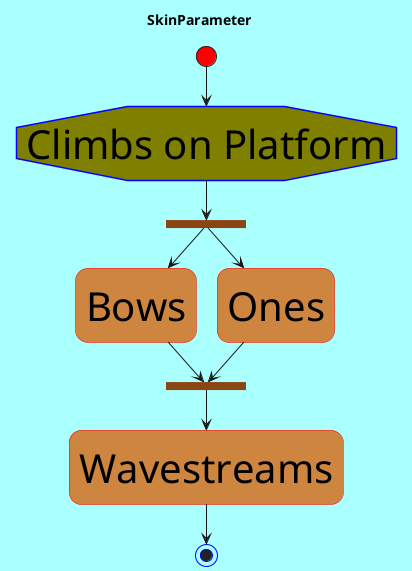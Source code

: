 @startuml

' skinparam activityShape octagon
' default is "skinparam activityShape roundBox"

' skinparam backgroundColor #LightSkyBlue
skinparam backgroundColor #AAFFFF

skinparam activity {
    StartColor red
    EndColor Blue
    BarColor SaddleBrown
    BackgroundColor Peru
    BackgroundColor<< Begin >> Olive
    BorderColor red
    BorderColor<< Begin >> Blue
    FontName Impact
    FontSize 40
    Shape<< Begin >> octagon
}

title SkinParameter

(*) --> "Climbs on Platform" << Begin >>
--> ===S1===
===S1=== --> Bows
===S1=== --> Ones
Bows --> ===S2===
Ones --> ===S2===
===S2=== --> Wavestreams
--> (*)
@enduml